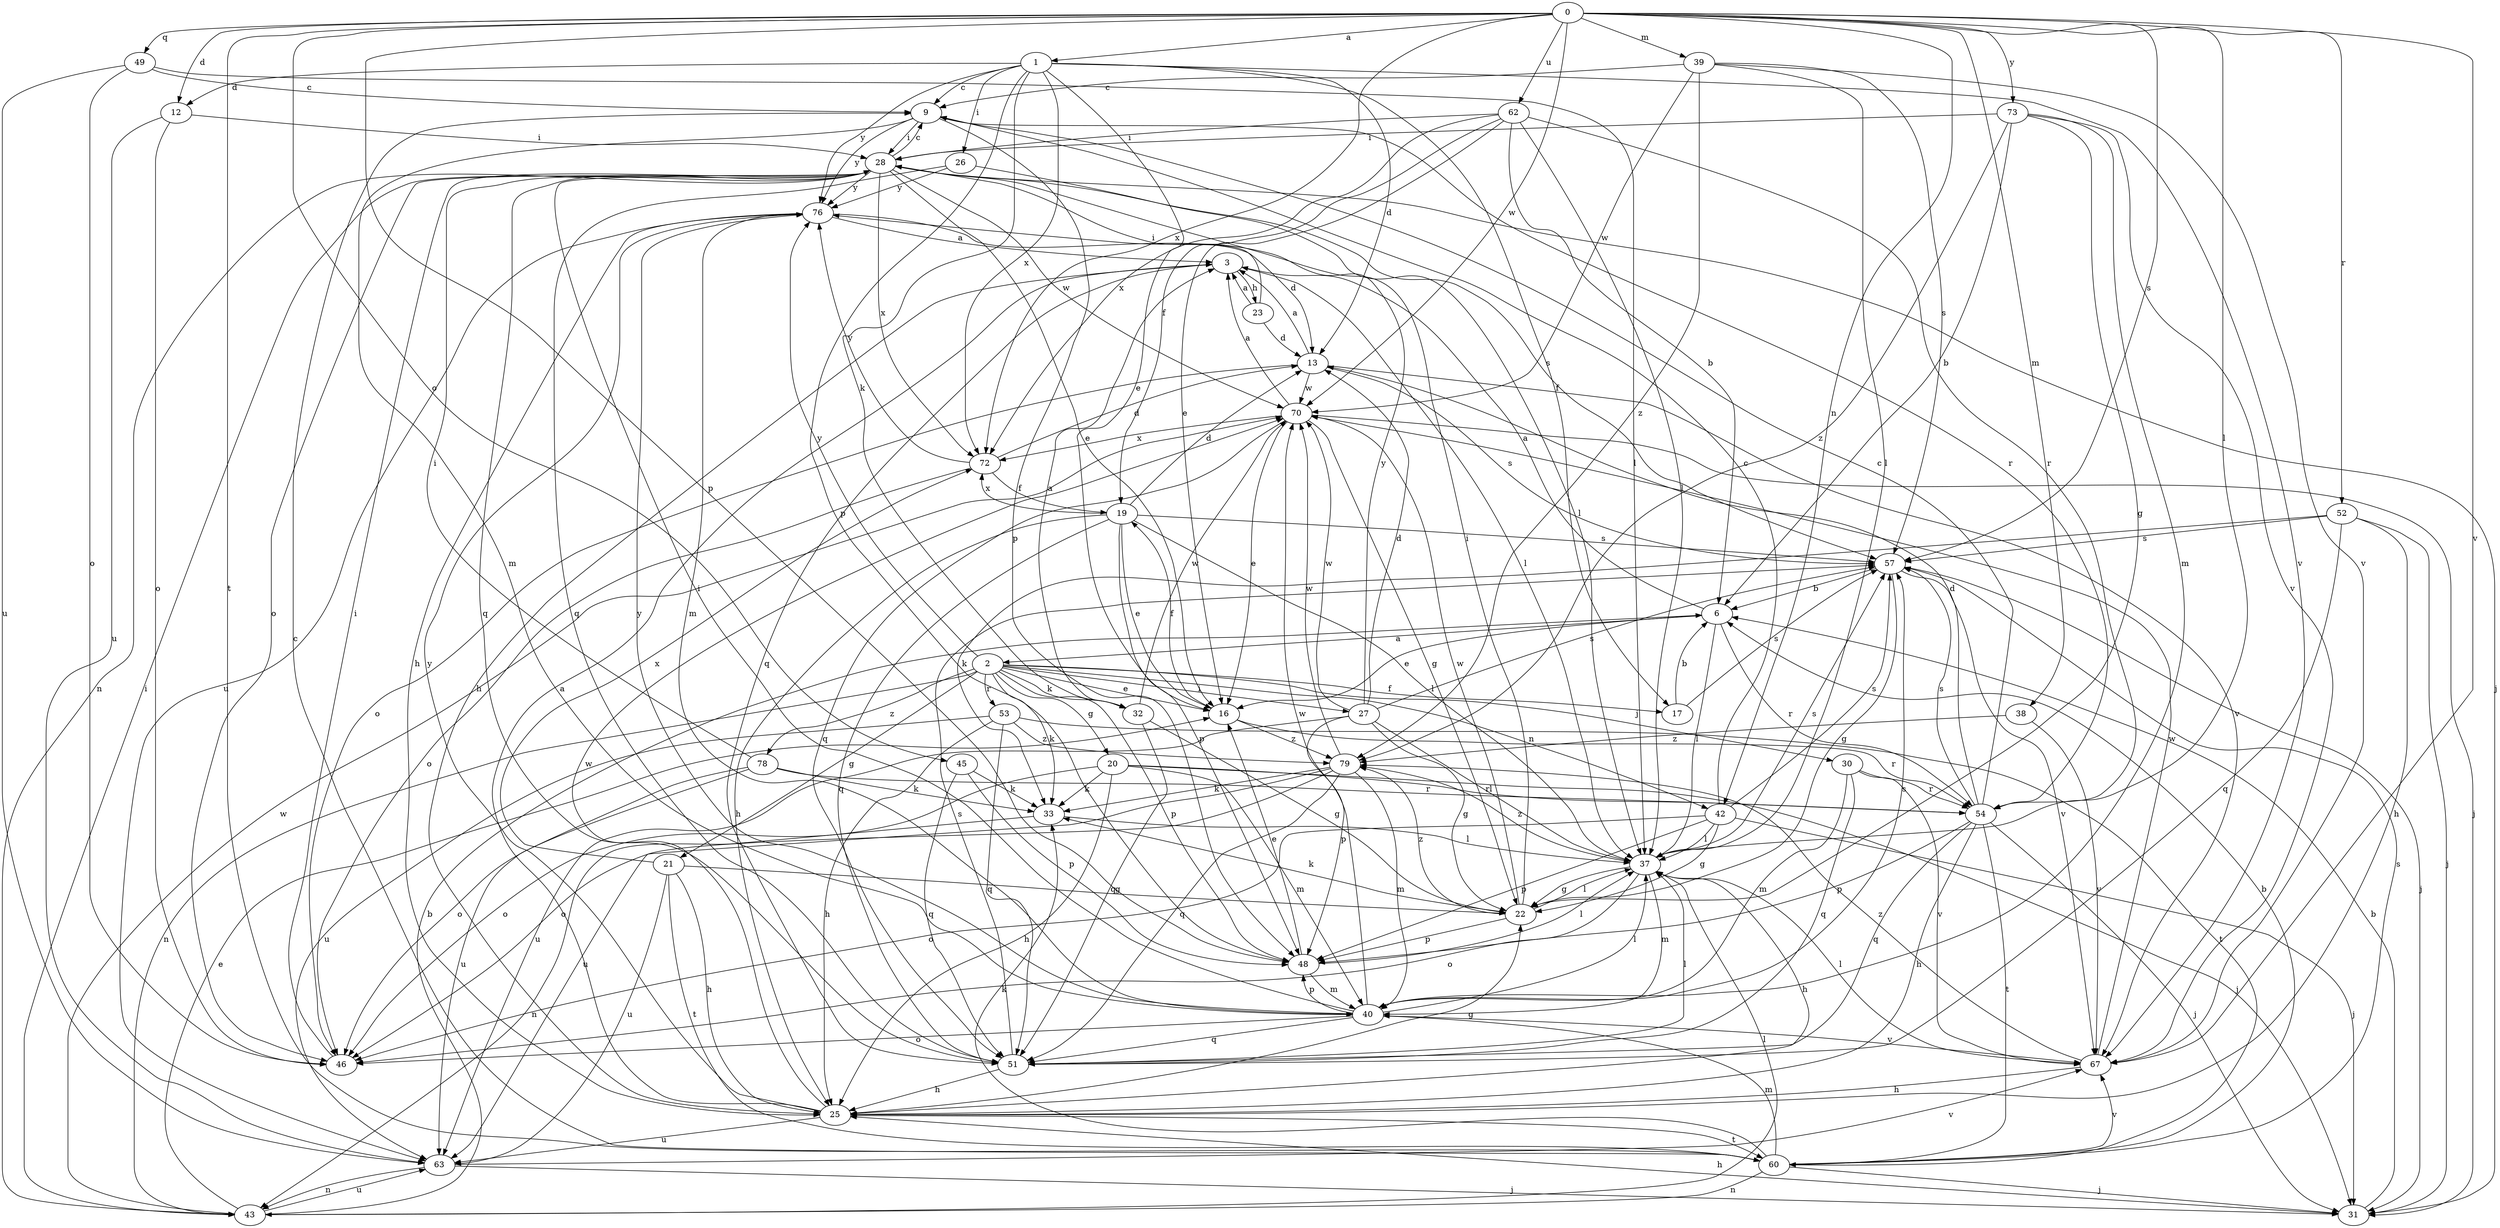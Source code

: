 strict digraph  {
0;
1;
2;
3;
6;
9;
12;
13;
16;
17;
19;
20;
21;
22;
23;
25;
26;
27;
28;
30;
31;
32;
33;
37;
38;
39;
40;
42;
43;
45;
46;
48;
49;
51;
52;
53;
54;
57;
60;
62;
63;
67;
70;
72;
73;
76;
78;
79;
0 -> 1  [label=a];
0 -> 12  [label=d];
0 -> 37  [label=l];
0 -> 38  [label=m];
0 -> 39  [label=m];
0 -> 42  [label=n];
0 -> 45  [label=o];
0 -> 48  [label=p];
0 -> 49  [label=q];
0 -> 52  [label=r];
0 -> 57  [label=s];
0 -> 60  [label=t];
0 -> 62  [label=u];
0 -> 67  [label=v];
0 -> 70  [label=w];
0 -> 72  [label=x];
0 -> 73  [label=y];
1 -> 9  [label=c];
1 -> 12  [label=d];
1 -> 13  [label=d];
1 -> 16  [label=e];
1 -> 17  [label=f];
1 -> 26  [label=i];
1 -> 32  [label=k];
1 -> 48  [label=p];
1 -> 67  [label=v];
1 -> 72  [label=x];
1 -> 76  [label=y];
2 -> 16  [label=e];
2 -> 17  [label=f];
2 -> 20  [label=g];
2 -> 21  [label=g];
2 -> 27  [label=i];
2 -> 30  [label=j];
2 -> 32  [label=k];
2 -> 33  [label=k];
2 -> 42  [label=n];
2 -> 43  [label=n];
2 -> 48  [label=p];
2 -> 53  [label=r];
2 -> 76  [label=y];
2 -> 78  [label=z];
3 -> 23  [label=h];
3 -> 25  [label=h];
3 -> 37  [label=l];
3 -> 51  [label=q];
6 -> 2  [label=a];
6 -> 3  [label=a];
6 -> 16  [label=e];
6 -> 37  [label=l];
6 -> 54  [label=r];
9 -> 28  [label=i];
9 -> 40  [label=m];
9 -> 48  [label=p];
9 -> 54  [label=r];
9 -> 76  [label=y];
12 -> 28  [label=i];
12 -> 46  [label=o];
12 -> 63  [label=u];
13 -> 3  [label=a];
13 -> 46  [label=o];
13 -> 57  [label=s];
13 -> 67  [label=v];
13 -> 70  [label=w];
16 -> 19  [label=f];
16 -> 54  [label=r];
16 -> 79  [label=z];
17 -> 6  [label=b];
17 -> 57  [label=s];
19 -> 13  [label=d];
19 -> 16  [label=e];
19 -> 25  [label=h];
19 -> 37  [label=l];
19 -> 48  [label=p];
19 -> 51  [label=q];
19 -> 57  [label=s];
19 -> 72  [label=x];
20 -> 25  [label=h];
20 -> 31  [label=j];
20 -> 33  [label=k];
20 -> 40  [label=m];
20 -> 46  [label=o];
20 -> 54  [label=r];
21 -> 22  [label=g];
21 -> 25  [label=h];
21 -> 60  [label=t];
21 -> 63  [label=u];
21 -> 72  [label=x];
22 -> 28  [label=i];
22 -> 33  [label=k];
22 -> 37  [label=l];
22 -> 48  [label=p];
22 -> 70  [label=w];
22 -> 79  [label=z];
23 -> 3  [label=a];
23 -> 13  [label=d];
23 -> 28  [label=i];
25 -> 3  [label=a];
25 -> 22  [label=g];
25 -> 60  [label=t];
25 -> 63  [label=u];
25 -> 70  [label=w];
25 -> 76  [label=y];
26 -> 37  [label=l];
26 -> 51  [label=q];
26 -> 76  [label=y];
27 -> 13  [label=d];
27 -> 22  [label=g];
27 -> 37  [label=l];
27 -> 48  [label=p];
27 -> 57  [label=s];
27 -> 63  [label=u];
27 -> 70  [label=w];
27 -> 76  [label=y];
28 -> 9  [label=c];
28 -> 16  [label=e];
28 -> 31  [label=j];
28 -> 43  [label=n];
28 -> 46  [label=o];
28 -> 51  [label=q];
28 -> 57  [label=s];
28 -> 70  [label=w];
28 -> 72  [label=x];
28 -> 76  [label=y];
30 -> 40  [label=m];
30 -> 51  [label=q];
30 -> 54  [label=r];
30 -> 67  [label=v];
31 -> 6  [label=b];
31 -> 25  [label=h];
32 -> 3  [label=a];
32 -> 22  [label=g];
32 -> 51  [label=q];
32 -> 70  [label=w];
33 -> 37  [label=l];
33 -> 43  [label=n];
37 -> 22  [label=g];
37 -> 25  [label=h];
37 -> 40  [label=m];
37 -> 46  [label=o];
37 -> 57  [label=s];
37 -> 79  [label=z];
38 -> 67  [label=v];
38 -> 79  [label=z];
39 -> 9  [label=c];
39 -> 37  [label=l];
39 -> 57  [label=s];
39 -> 67  [label=v];
39 -> 70  [label=w];
39 -> 79  [label=z];
40 -> 28  [label=i];
40 -> 37  [label=l];
40 -> 46  [label=o];
40 -> 48  [label=p];
40 -> 51  [label=q];
40 -> 57  [label=s];
40 -> 67  [label=v];
40 -> 70  [label=w];
40 -> 76  [label=y];
42 -> 9  [label=c];
42 -> 22  [label=g];
42 -> 31  [label=j];
42 -> 37  [label=l];
42 -> 46  [label=o];
42 -> 48  [label=p];
42 -> 57  [label=s];
43 -> 6  [label=b];
43 -> 16  [label=e];
43 -> 28  [label=i];
43 -> 37  [label=l];
43 -> 63  [label=u];
43 -> 70  [label=w];
45 -> 33  [label=k];
45 -> 48  [label=p];
45 -> 51  [label=q];
46 -> 28  [label=i];
48 -> 16  [label=e];
48 -> 37  [label=l];
48 -> 40  [label=m];
49 -> 9  [label=c];
49 -> 37  [label=l];
49 -> 46  [label=o];
49 -> 63  [label=u];
51 -> 25  [label=h];
51 -> 37  [label=l];
51 -> 57  [label=s];
52 -> 25  [label=h];
52 -> 31  [label=j];
52 -> 33  [label=k];
52 -> 51  [label=q];
52 -> 57  [label=s];
53 -> 25  [label=h];
53 -> 51  [label=q];
53 -> 60  [label=t];
53 -> 63  [label=u];
53 -> 79  [label=z];
54 -> 9  [label=c];
54 -> 13  [label=d];
54 -> 25  [label=h];
54 -> 31  [label=j];
54 -> 48  [label=p];
54 -> 51  [label=q];
54 -> 57  [label=s];
54 -> 60  [label=t];
57 -> 6  [label=b];
57 -> 22  [label=g];
57 -> 31  [label=j];
57 -> 67  [label=v];
60 -> 6  [label=b];
60 -> 9  [label=c];
60 -> 31  [label=j];
60 -> 33  [label=k];
60 -> 40  [label=m];
60 -> 43  [label=n];
60 -> 57  [label=s];
60 -> 67  [label=v];
62 -> 6  [label=b];
62 -> 16  [label=e];
62 -> 19  [label=f];
62 -> 28  [label=i];
62 -> 37  [label=l];
62 -> 54  [label=r];
62 -> 72  [label=x];
63 -> 31  [label=j];
63 -> 43  [label=n];
63 -> 67  [label=v];
67 -> 25  [label=h];
67 -> 37  [label=l];
67 -> 70  [label=w];
67 -> 79  [label=z];
70 -> 3  [label=a];
70 -> 16  [label=e];
70 -> 22  [label=g];
70 -> 31  [label=j];
70 -> 51  [label=q];
70 -> 72  [label=x];
72 -> 13  [label=d];
72 -> 19  [label=f];
72 -> 46  [label=o];
72 -> 76  [label=y];
73 -> 6  [label=b];
73 -> 22  [label=g];
73 -> 28  [label=i];
73 -> 40  [label=m];
73 -> 67  [label=v];
73 -> 79  [label=z];
76 -> 3  [label=a];
76 -> 13  [label=d];
76 -> 25  [label=h];
76 -> 40  [label=m];
76 -> 63  [label=u];
78 -> 28  [label=i];
78 -> 33  [label=k];
78 -> 46  [label=o];
78 -> 54  [label=r];
78 -> 63  [label=u];
79 -> 33  [label=k];
79 -> 40  [label=m];
79 -> 46  [label=o];
79 -> 51  [label=q];
79 -> 63  [label=u];
79 -> 70  [label=w];
}
